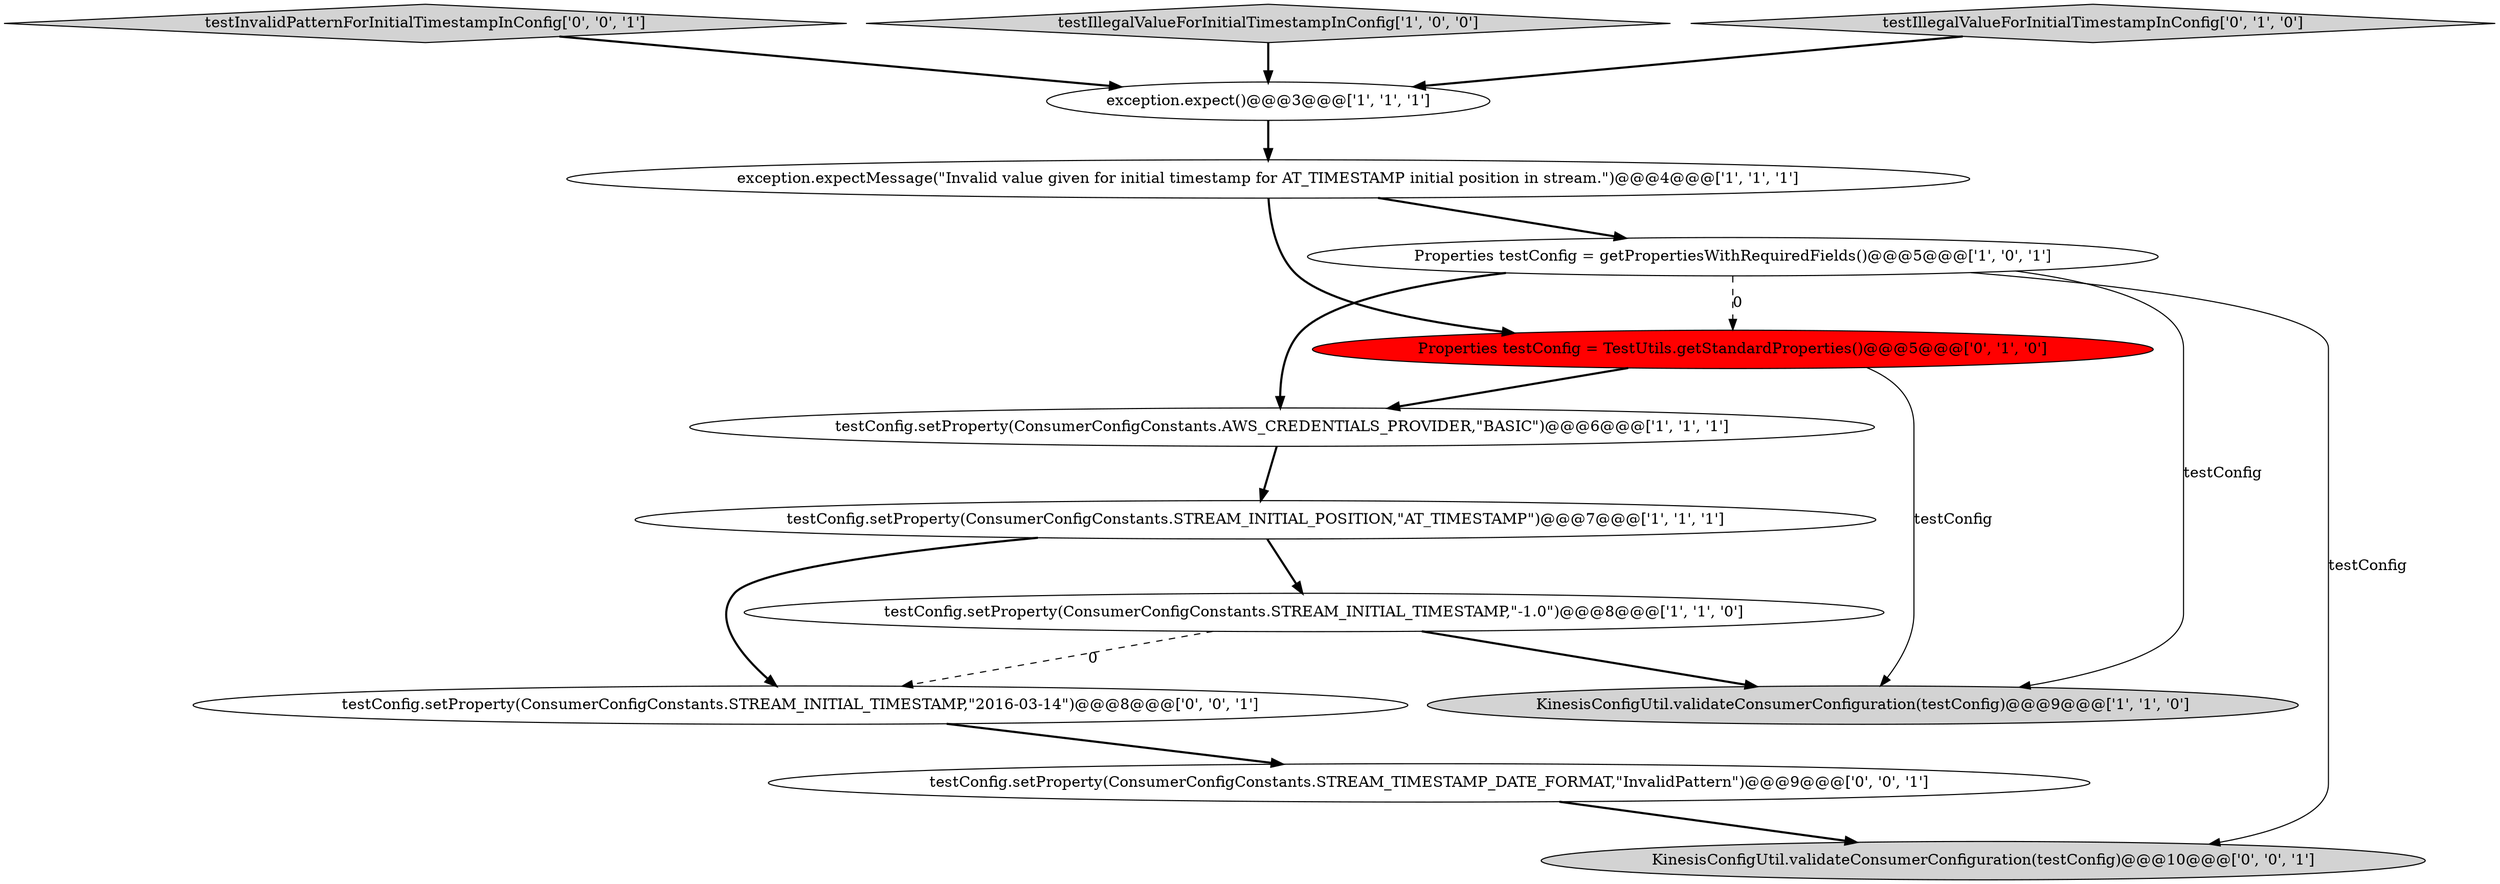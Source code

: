 digraph {
11 [style = filled, label = "testInvalidPatternForInitialTimestampInConfig['0', '0', '1']", fillcolor = lightgray, shape = diamond image = "AAA0AAABBB3BBB"];
0 [style = filled, label = "testIllegalValueForInitialTimestampInConfig['1', '0', '0']", fillcolor = lightgray, shape = diamond image = "AAA0AAABBB1BBB"];
12 [style = filled, label = "KinesisConfigUtil.validateConsumerConfiguration(testConfig)@@@10@@@['0', '0', '1']", fillcolor = lightgray, shape = ellipse image = "AAA0AAABBB3BBB"];
13 [style = filled, label = "testConfig.setProperty(ConsumerConfigConstants.STREAM_TIMESTAMP_DATE_FORMAT,\"InvalidPattern\")@@@9@@@['0', '0', '1']", fillcolor = white, shape = ellipse image = "AAA0AAABBB3BBB"];
4 [style = filled, label = "testConfig.setProperty(ConsumerConfigConstants.AWS_CREDENTIALS_PROVIDER,\"BASIC\")@@@6@@@['1', '1', '1']", fillcolor = white, shape = ellipse image = "AAA0AAABBB1BBB"];
8 [style = filled, label = "testIllegalValueForInitialTimestampInConfig['0', '1', '0']", fillcolor = lightgray, shape = diamond image = "AAA0AAABBB2BBB"];
3 [style = filled, label = "Properties testConfig = getPropertiesWithRequiredFields()@@@5@@@['1', '0', '1']", fillcolor = white, shape = ellipse image = "AAA0AAABBB1BBB"];
9 [style = filled, label = "Properties testConfig = TestUtils.getStandardProperties()@@@5@@@['0', '1', '0']", fillcolor = red, shape = ellipse image = "AAA1AAABBB2BBB"];
10 [style = filled, label = "testConfig.setProperty(ConsumerConfigConstants.STREAM_INITIAL_TIMESTAMP,\"2016-03-14\")@@@8@@@['0', '0', '1']", fillcolor = white, shape = ellipse image = "AAA0AAABBB3BBB"];
2 [style = filled, label = "testConfig.setProperty(ConsumerConfigConstants.STREAM_INITIAL_TIMESTAMP,\"-1.0\")@@@8@@@['1', '1', '0']", fillcolor = white, shape = ellipse image = "AAA0AAABBB1BBB"];
1 [style = filled, label = "exception.expect()@@@3@@@['1', '1', '1']", fillcolor = white, shape = ellipse image = "AAA0AAABBB1BBB"];
6 [style = filled, label = "testConfig.setProperty(ConsumerConfigConstants.STREAM_INITIAL_POSITION,\"AT_TIMESTAMP\")@@@7@@@['1', '1', '1']", fillcolor = white, shape = ellipse image = "AAA0AAABBB1BBB"];
5 [style = filled, label = "KinesisConfigUtil.validateConsumerConfiguration(testConfig)@@@9@@@['1', '1', '0']", fillcolor = lightgray, shape = ellipse image = "AAA0AAABBB1BBB"];
7 [style = filled, label = "exception.expectMessage(\"Invalid value given for initial timestamp for AT_TIMESTAMP initial position in stream.\")@@@4@@@['1', '1', '1']", fillcolor = white, shape = ellipse image = "AAA0AAABBB1BBB"];
3->12 [style = solid, label="testConfig"];
7->9 [style = bold, label=""];
8->1 [style = bold, label=""];
2->10 [style = dashed, label="0"];
3->5 [style = solid, label="testConfig"];
13->12 [style = bold, label=""];
10->13 [style = bold, label=""];
3->9 [style = dashed, label="0"];
9->5 [style = solid, label="testConfig"];
4->6 [style = bold, label=""];
1->7 [style = bold, label=""];
3->4 [style = bold, label=""];
0->1 [style = bold, label=""];
6->10 [style = bold, label=""];
7->3 [style = bold, label=""];
11->1 [style = bold, label=""];
9->4 [style = bold, label=""];
2->5 [style = bold, label=""];
6->2 [style = bold, label=""];
}
